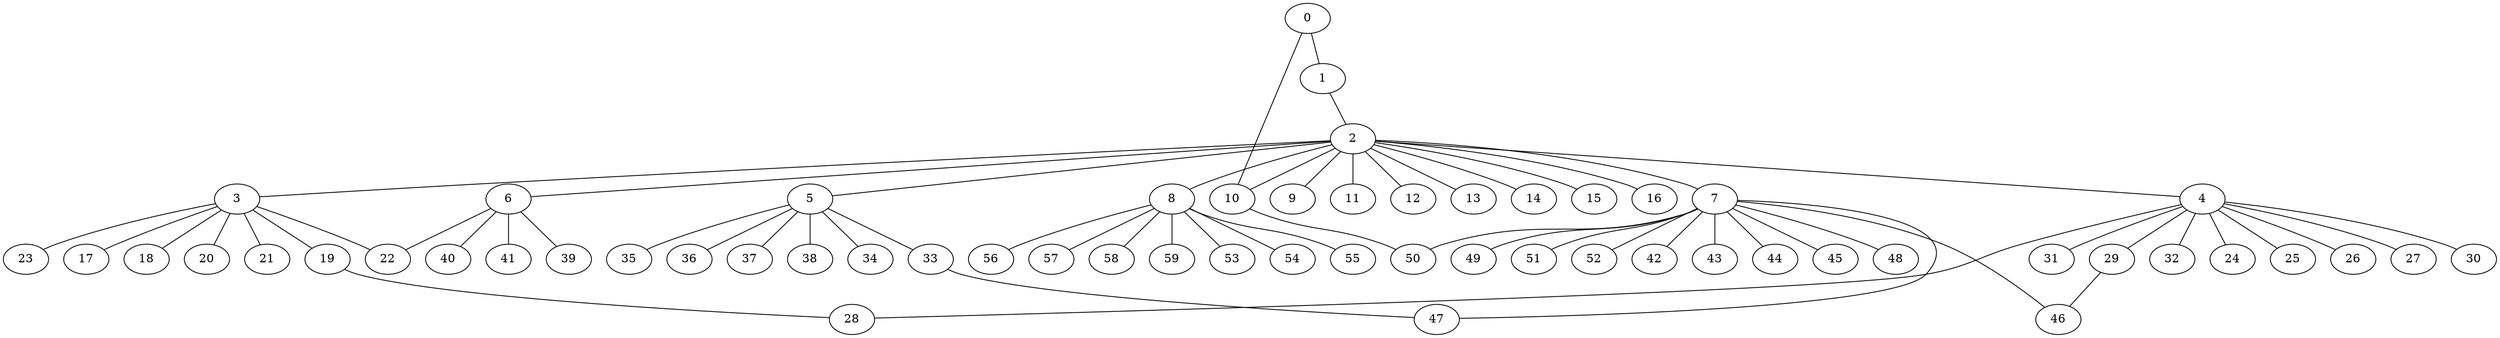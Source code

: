 
graph graphname {
    0 -- 1
0 -- 10
1 -- 2
2 -- 3
2 -- 4
2 -- 5
2 -- 6
2 -- 7
2 -- 8
2 -- 9
2 -- 10
2 -- 11
2 -- 12
2 -- 13
2 -- 14
2 -- 15
2 -- 16
3 -- 17
3 -- 18
3 -- 19
3 -- 20
3 -- 21
3 -- 22
3 -- 23
4 -- 32
4 -- 24
4 -- 25
4 -- 26
4 -- 27
4 -- 28
4 -- 29
4 -- 30
4 -- 31
5 -- 33
5 -- 35
5 -- 36
5 -- 37
5 -- 38
5 -- 34
6 -- 40
6 -- 41
6 -- 39
6 -- 22
7 -- 42
7 -- 43
7 -- 44
7 -- 45
7 -- 46
7 -- 47
7 -- 48
7 -- 49
7 -- 50
7 -- 51
7 -- 52
8 -- 53
8 -- 54
8 -- 55
8 -- 56
8 -- 57
8 -- 58
8 -- 59
10 -- 50
19 -- 28
29 -- 46
33 -- 47

}
